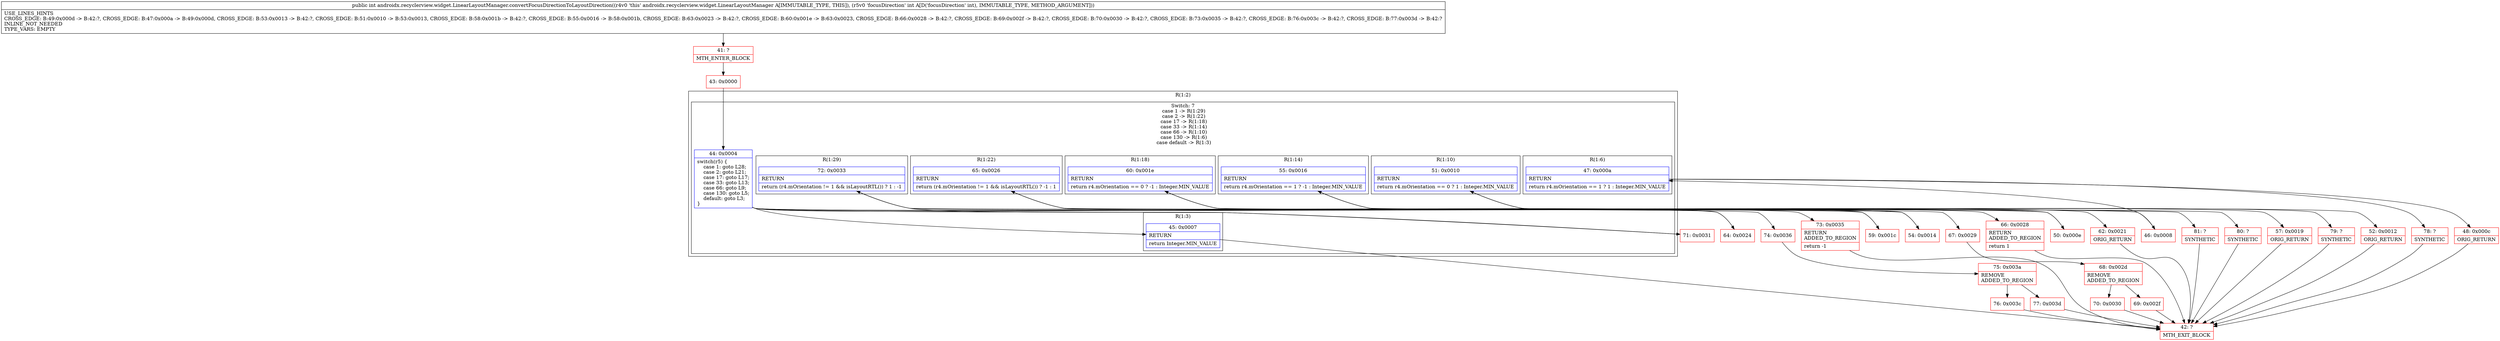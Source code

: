 digraph "CFG forandroidx.recyclerview.widget.LinearLayoutManager.convertFocusDirectionToLayoutDirection(I)I" {
subgraph cluster_Region_1887831976 {
label = "R(1:2)";
node [shape=record,color=blue];
subgraph cluster_SwitchRegion_2018316692 {
label = "Switch: 7
 case 1 -> R(1:29)
 case 2 -> R(1:22)
 case 17 -> R(1:18)
 case 33 -> R(1:14)
 case 66 -> R(1:10)
 case 130 -> R(1:6)
 case default -> R(1:3)";
node [shape=record,color=blue];
Node_44 [shape=record,label="{44\:\ 0x0004|switch(r5) \{\l    case 1: goto L28;\l    case 2: goto L21;\l    case 17: goto L17;\l    case 33: goto L13;\l    case 66: goto L9;\l    case 130: goto L5;\l    default: goto L3;\l\}\l}"];
subgraph cluster_Region_100861812 {
label = "R(1:29)";
node [shape=record,color=blue];
Node_72 [shape=record,label="{72\:\ 0x0033|RETURN\l|return (r4.mOrientation != 1 && isLayoutRTL()) ? 1 : \-1\l}"];
}
subgraph cluster_Region_913568055 {
label = "R(1:22)";
node [shape=record,color=blue];
Node_65 [shape=record,label="{65\:\ 0x0026|RETURN\l|return (r4.mOrientation != 1 && isLayoutRTL()) ? \-1 : 1\l}"];
}
subgraph cluster_Region_1980238614 {
label = "R(1:18)";
node [shape=record,color=blue];
Node_60 [shape=record,label="{60\:\ 0x001e|RETURN\l|return r4.mOrientation == 0 ? \-1 : Integer.MIN_VALUE\l}"];
}
subgraph cluster_Region_1717134834 {
label = "R(1:14)";
node [shape=record,color=blue];
Node_55 [shape=record,label="{55\:\ 0x0016|RETURN\l|return r4.mOrientation == 1 ? \-1 : Integer.MIN_VALUE\l}"];
}
subgraph cluster_Region_2021652202 {
label = "R(1:10)";
node [shape=record,color=blue];
Node_51 [shape=record,label="{51\:\ 0x0010|RETURN\l|return r4.mOrientation == 0 ? 1 : Integer.MIN_VALUE\l}"];
}
subgraph cluster_Region_1361857179 {
label = "R(1:6)";
node [shape=record,color=blue];
Node_47 [shape=record,label="{47\:\ 0x000a|RETURN\l|return r4.mOrientation == 1 ? 1 : Integer.MIN_VALUE\l}"];
}
subgraph cluster_Region_1741339411 {
label = "R(1:3)";
node [shape=record,color=blue];
Node_45 [shape=record,label="{45\:\ 0x0007|RETURN\l|return Integer.MIN_VALUE\l}"];
}
}
}
Node_41 [shape=record,color=red,label="{41\:\ ?|MTH_ENTER_BLOCK\l}"];
Node_43 [shape=record,color=red,label="{43\:\ 0x0000}"];
Node_42 [shape=record,color=red,label="{42\:\ ?|MTH_EXIT_BLOCK\l}"];
Node_46 [shape=record,color=red,label="{46\:\ 0x0008}"];
Node_48 [shape=record,color=red,label="{48\:\ 0x000c|ORIG_RETURN\l}"];
Node_78 [shape=record,color=red,label="{78\:\ ?|SYNTHETIC\l}"];
Node_50 [shape=record,color=red,label="{50\:\ 0x000e}"];
Node_52 [shape=record,color=red,label="{52\:\ 0x0012|ORIG_RETURN\l}"];
Node_79 [shape=record,color=red,label="{79\:\ ?|SYNTHETIC\l}"];
Node_54 [shape=record,color=red,label="{54\:\ 0x0014}"];
Node_57 [shape=record,color=red,label="{57\:\ 0x0019|ORIG_RETURN\l}"];
Node_80 [shape=record,color=red,label="{80\:\ ?|SYNTHETIC\l}"];
Node_59 [shape=record,color=red,label="{59\:\ 0x001c}"];
Node_62 [shape=record,color=red,label="{62\:\ 0x0021|ORIG_RETURN\l}"];
Node_81 [shape=record,color=red,label="{81\:\ ?|SYNTHETIC\l}"];
Node_64 [shape=record,color=red,label="{64\:\ 0x0024}"];
Node_66 [shape=record,color=red,label="{66\:\ 0x0028|RETURN\lADDED_TO_REGION\l|return 1\l}"];
Node_67 [shape=record,color=red,label="{67\:\ 0x0029}"];
Node_68 [shape=record,color=red,label="{68\:\ 0x002d|REMOVE\lADDED_TO_REGION\l}"];
Node_69 [shape=record,color=red,label="{69\:\ 0x002f}"];
Node_70 [shape=record,color=red,label="{70\:\ 0x0030}"];
Node_71 [shape=record,color=red,label="{71\:\ 0x0031}"];
Node_73 [shape=record,color=red,label="{73\:\ 0x0035|RETURN\lADDED_TO_REGION\l|return \-1\l}"];
Node_74 [shape=record,color=red,label="{74\:\ 0x0036}"];
Node_75 [shape=record,color=red,label="{75\:\ 0x003a|REMOVE\lADDED_TO_REGION\l}"];
Node_76 [shape=record,color=red,label="{76\:\ 0x003c}"];
Node_77 [shape=record,color=red,label="{77\:\ 0x003d}"];
MethodNode[shape=record,label="{public int androidx.recyclerview.widget.LinearLayoutManager.convertFocusDirectionToLayoutDirection((r4v0 'this' androidx.recyclerview.widget.LinearLayoutManager A[IMMUTABLE_TYPE, THIS]), (r5v0 'focusDirection' int A[D('focusDirection' int), IMMUTABLE_TYPE, METHOD_ARGUMENT]))  | USE_LINES_HINTS\lCROSS_EDGE: B:49:0x000d \-\> B:42:?, CROSS_EDGE: B:47:0x000a \-\> B:49:0x000d, CROSS_EDGE: B:53:0x0013 \-\> B:42:?, CROSS_EDGE: B:51:0x0010 \-\> B:53:0x0013, CROSS_EDGE: B:58:0x001b \-\> B:42:?, CROSS_EDGE: B:55:0x0016 \-\> B:58:0x001b, CROSS_EDGE: B:63:0x0023 \-\> B:42:?, CROSS_EDGE: B:60:0x001e \-\> B:63:0x0023, CROSS_EDGE: B:66:0x0028 \-\> B:42:?, CROSS_EDGE: B:69:0x002f \-\> B:42:?, CROSS_EDGE: B:70:0x0030 \-\> B:42:?, CROSS_EDGE: B:73:0x0035 \-\> B:42:?, CROSS_EDGE: B:76:0x003c \-\> B:42:?, CROSS_EDGE: B:77:0x003d \-\> B:42:?\lINLINE_NOT_NEEDED\lTYPE_VARS: EMPTY\l}"];
MethodNode -> Node_41;Node_44 -> Node_45;
Node_44 -> Node_46;
Node_44 -> Node_50;
Node_44 -> Node_54;
Node_44 -> Node_59;
Node_44 -> Node_64;
Node_44 -> Node_71;
Node_72 -> Node_73;
Node_72 -> Node_74;
Node_65 -> Node_66;
Node_65 -> Node_67;
Node_60 -> Node_62;
Node_60 -> Node_81;
Node_55 -> Node_57;
Node_55 -> Node_80;
Node_51 -> Node_52;
Node_51 -> Node_79;
Node_47 -> Node_48;
Node_47 -> Node_78;
Node_45 -> Node_42;
Node_41 -> Node_43;
Node_43 -> Node_44;
Node_46 -> Node_47;
Node_48 -> Node_42;
Node_78 -> Node_42;
Node_50 -> Node_51;
Node_52 -> Node_42;
Node_79 -> Node_42;
Node_54 -> Node_55;
Node_57 -> Node_42;
Node_80 -> Node_42;
Node_59 -> Node_60;
Node_62 -> Node_42;
Node_81 -> Node_42;
Node_64 -> Node_65;
Node_66 -> Node_42;
Node_67 -> Node_68;
Node_68 -> Node_69;
Node_68 -> Node_70;
Node_69 -> Node_42;
Node_70 -> Node_42;
Node_71 -> Node_72;
Node_73 -> Node_42;
Node_74 -> Node_75;
Node_75 -> Node_76;
Node_75 -> Node_77;
Node_76 -> Node_42;
Node_77 -> Node_42;
}

